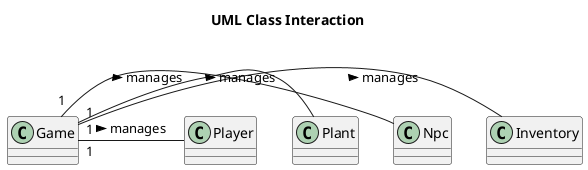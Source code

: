 @startuml interaction
title "UML Class Interaction"
Game "1" - Inventory: manages >
Game "1" - Npc: manages >
Game "1" - Plant: manages >
Game "1" - Player: manages >
@enduml